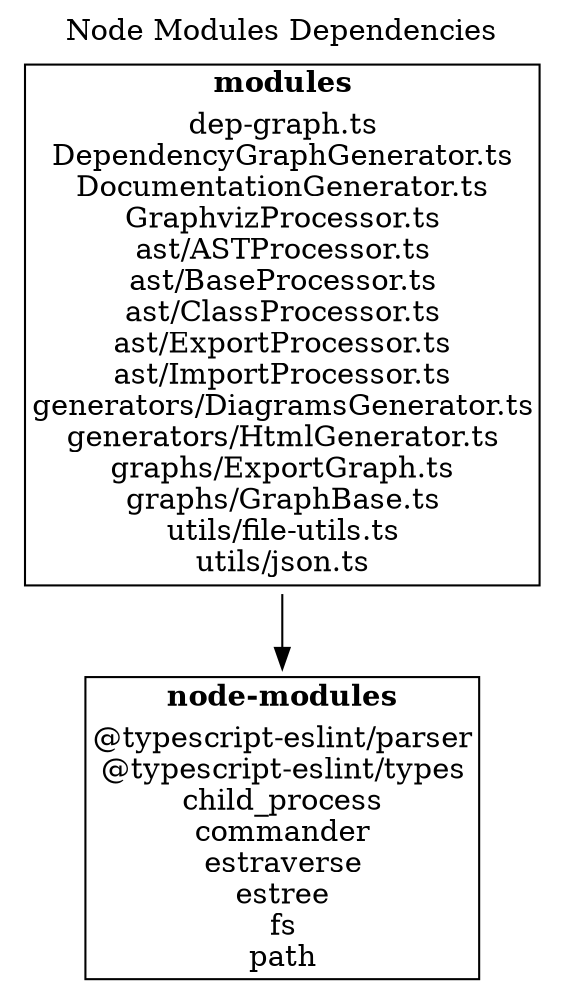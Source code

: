 digraph {label="Node Modules Dependencies";
labelloc="t";
"node-modules" [shape=none, label=<<TABLE cellspacing="0" cellborder="0" align="left">
<TR><TD><B>node-modules</B></TD></TR>
<TR><TD align="left">
@typescript-eslint/parser<BR/>
@typescript-eslint/types<BR/>
child_process<BR/>
commander<BR/>
estraverse<BR/>
estree<BR/>
fs<BR/>
path<BR/>
</TD></TR>
</TABLE>>];
"modules" [shape=none, label=<<TABLE cellspacing="0" cellborder="0" align="left">
<TR><TD><B>modules</B></TD></TR>
<TR><TD align="left">
dep-graph.ts<BR/>
DependencyGraphGenerator.ts<BR/>
DocumentationGenerator.ts<BR/>
GraphvizProcessor.ts<BR/>
ast/ASTProcessor.ts<BR/>
ast/BaseProcessor.ts<BR/>
ast/ClassProcessor.ts<BR/>
ast/ExportProcessor.ts<BR/>
ast/ImportProcessor.ts<BR/>
generators/DiagramsGenerator.ts<BR/>
generators/HtmlGenerator.ts<BR/>
graphs/ExportGraph.ts<BR/>
graphs/GraphBase.ts<BR/>
utils/file-utils.ts<BR/>
utils/json.ts<BR/>
</TD></TR>
</TABLE>>];
"modules"->"node-modules";
}
